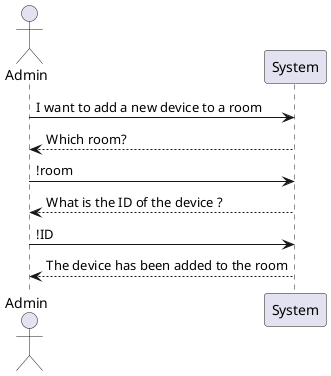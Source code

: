 @startuml
!pragma layout smetana
'As a Power User [or Administrator], I want to add a new device to a room, in order to configure it.'

actor Admin
participant System

Admin -> System: I want to add a new device to a room
System --> Admin: Which room?
Admin -> System: !room
System --> Admin: What is the ID of the device ?
Admin -> System: !ID
System --> Admin: The device has been added to the room


@enduml

